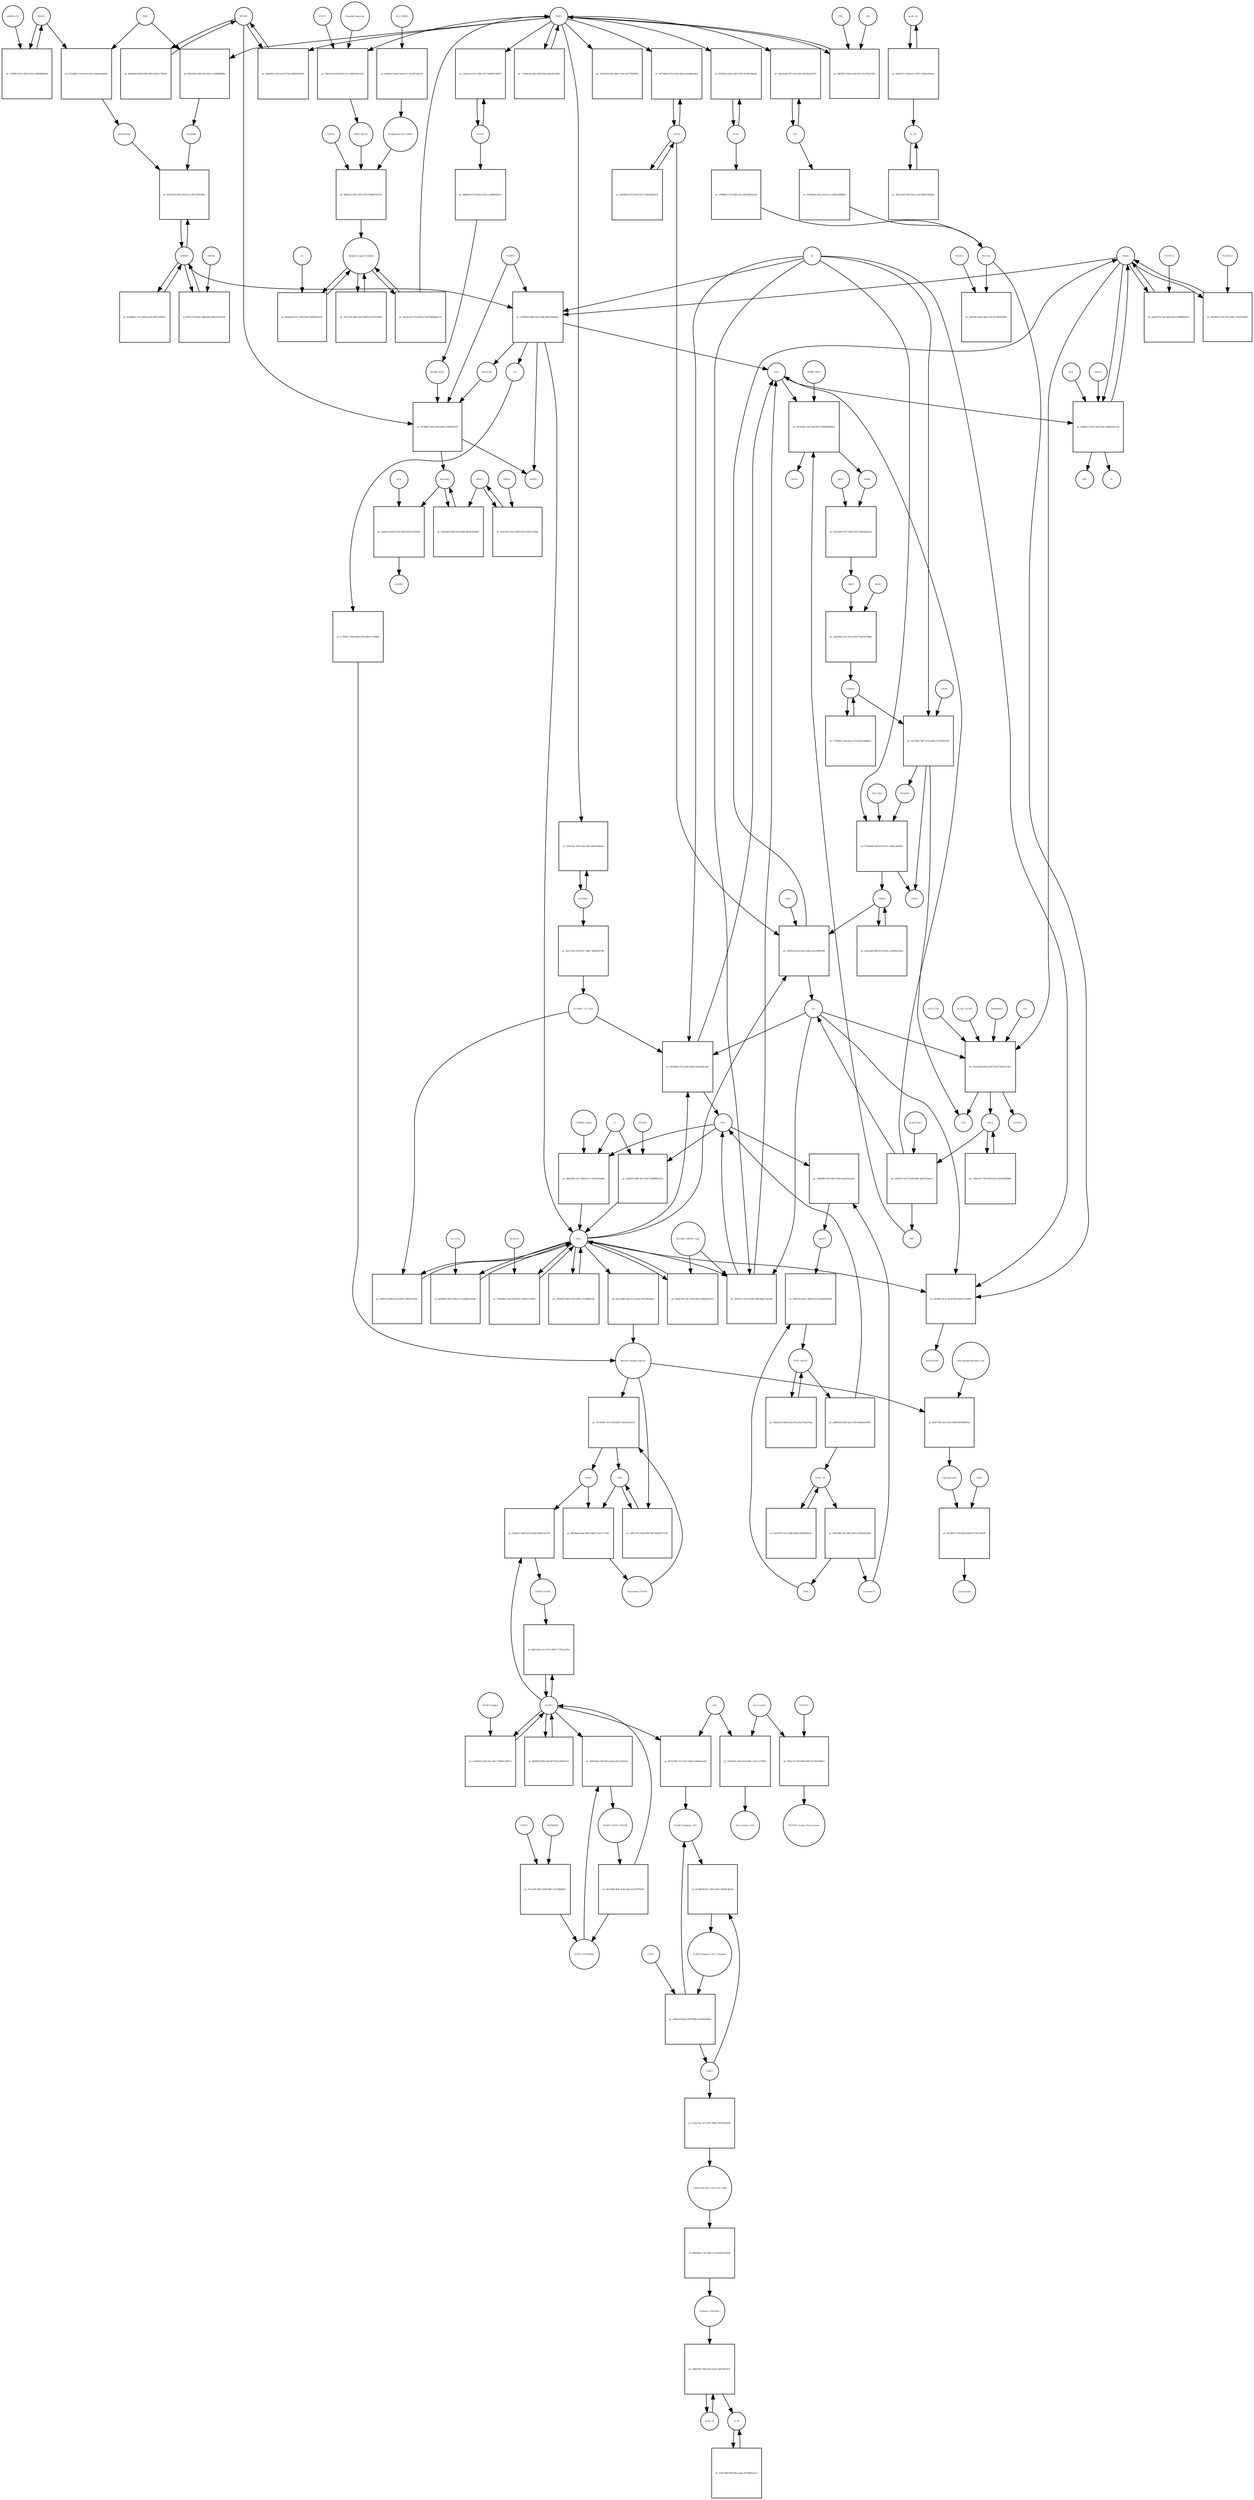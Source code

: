 strict digraph  {
Heme [annotation="urn_miriam_obo.chebi_CHEBI%3A30413", bipartite=0, cls="simple chemical", fontsize=4, label=Heme, shape=circle];
"pr_74709625-d6f6-418a-90da-b06145609acb" [annotation="", bipartite=1, cls=process, fontsize=4, label="pr_74709625-d6f6-418a-90da-b06145609acb", shape=square];
Biliverdin [annotation="urn_miriam_obo.chebi_CHEBI%3A17033", bipartite=0, cls="simple chemical", fontsize=4, label=Biliverdin, shape=circle];
HMOX1 [annotation="", bipartite=0, cls=macromolecule, fontsize=4, label=HMOX1, shape=circle];
O2 [annotation="urn_miriam_obo.chebi_CHEBI%3A15379", bipartite=0, cls="simple chemical", fontsize=4, label=O2, shape=circle];
NADPH [annotation="urn_miriam_obo.chebi_CHEBI%3A16474", bipartite=0, cls="simple chemical", fontsize=4, label=NADPH, shape=circle];
H2O [annotation="urn_miriam_obo.chebi_CHEBI%3A15377", bipartite=0, cls="simple chemical", fontsize=4, label=H2O, shape=circle];
"Fe2+" [annotation="urn_miriam_obo.chebi_CHEBI%3A29033", bipartite=0, cls="simple chemical", fontsize=4, label="Fe2+", shape=circle];
"NADP+" [annotation="urn_miriam_obo.chebi_CHEBI%3A18009", bipartite=0, cls="simple chemical", fontsize=4, label="NADP+", shape=circle];
CO [annotation="urn_miriam_obo.chebi_CHEBI%3A17245", bipartite=0, cls="simple chemical", fontsize=4, label=CO, shape=circle];
"pr_a9ac8579-76ae-4f06-a0ca-00b899f690c7" [annotation="", bipartite=1, cls=process, fontsize=4, label="pr_a9ac8579-76ae-4f06-a0ca-00b899f690c7", shape=square];
"FLVCR1-2" [annotation=urn_miriam_uniprot_Q9Y5Y0, bipartite=0, cls=macromolecule, fontsize=4, label="FLVCR1-2", shape=circle];
"pr_1f1008b7-5e44-485a-bfeb-225009745cff" [annotation="", bipartite=1, cls=process, fontsize=4, label="pr_1f1008b7-5e44-485a-bfeb-225009745cff", shape=square];
Bilirubin [annotation="urn_miriam_obo.chebi_CHEBI%3A16990", bipartite=0, cls="simple chemical", fontsize=4, label=Bilirubin, shape=circle];
BLVRB [annotation=urn_miriam_uniprot_P30043, bipartite=0, cls=macromolecule, fontsize=4, label=BLVRB, shape=circle];
"BLVRA_Zn2+" [annotation="urn_miriam_obo.chebi_CHEBI%3A29805|urn_miriam_uniprot_P53004", bipartite=0, cls=complex, fontsize=4, label="BLVRA_Zn2+", shape=circle];
"pr_a80aeb62-f82b-4c8a-bd8f-0de0b7954422" [annotation="", bipartite=1, cls=process, fontsize=4, label="pr_a80aeb62-f82b-4c8a-bd8f-0de0b7954422", shape=square];
ABCC1 [annotation="", bipartite=0, cls=macromolecule, fontsize=4, label=ABCC1, shape=circle];
"pr_eda6ac38-83b5-43b7-b923-b0371ee5e62a" [annotation="", bipartite=1, cls=process, fontsize=4, label="pr_eda6ac38-83b5-43b7-b923-b0371ee5e62a", shape=square];
ALB [annotation=urn_miriam_uniprot_P02768, bipartite=0, cls=macromolecule, fontsize=4, label=ALB, shape=circle];
"ALB/BIL" [annotation="urn_miriam_uniprot_P02768|urn_miriam_obo.chebi_CHEBI%3A16990", bipartite=0, cls=complex, fontsize=4, label="ALB/BIL", shape=circle];
NRF2 [annotation="", bipartite=0, cls=macromolecule, fontsize=4, label=NRF2, shape=circle];
"pr_d39e2f4b-5a85-4cf0-85e2-122b9b9068fe" [annotation="", bipartite=1, cls=process, fontsize=4, label="pr_d39e2f4b-5a85-4cf0-85e2-122b9b9068fe", shape=square];
MAF [annotation=urn_miriam_uniprot_O75444, bipartite=0, cls=macromolecule, fontsize=4, label=MAF, shape=circle];
"Nrf2/Maf" [annotation="", bipartite=0, cls=complex, fontsize=4, label="Nrf2/Maf", shape=circle];
"pr_812ed8b4-11fd-412a-8a54-b284d5aad08d" [annotation="", bipartite=1, cls=process, fontsize=4, label="pr_812ed8b4-11fd-412a-8a54-b284d5aad08d", shape=square];
BACH1 [annotation=urn_miriam_uniprot_O14867, bipartite=0, cls=macromolecule, fontsize=4, label=BACH1, shape=circle];
"BACH1/Maf" [annotation="", bipartite=0, cls=complex, fontsize=4, label="BACH1/Maf", shape=circle];
"pr_c279f814-fa33-4635-901b-a34d0608d28b" [annotation="", bipartite=1, cls=process, fontsize=4, label="pr_c279f814-fa33-4635-901b-a34d0608d28b", shape=square];
"miRNA-155" [annotation=urn_miriam_ncbigene_406947, bipartite=0, cls="nucleic acid feature", fontsize=4, label="miRNA-155", shape=circle];
"pr_8fce2058-45d4-4f14-bc32-9f27970a3866" [annotation="", bipartite=1, cls=process, fontsize=4, label="pr_8fce2058-45d4-4f14-bc32-9f27970a3866", shape=square];
PRIN9 [annotation="urn_miriam_obo.chebi_CHEBI%3A15430", bipartite=0, cls="simple chemical", fontsize=4, label=PRIN9, shape=circle];
"pr_c056f1e6-d1f2-4622-b29e-4ca149d07838" [annotation="", bipartite=1, cls=process, fontsize=4, label="pr_c056f1e6-d1f2-4622-b29e-4ca149d07838", shape=square];
FECH [annotation=urn_miriam_uniprot_P22830, bipartite=0, cls=macromolecule, fontsize=4, label=FECH, shape=circle];
"Pb2+" [annotation="urn_miriam_obo.chebi_CHEBI%3A27889", bipartite=0, cls="simple chemical", fontsize=4, label="Pb2+", shape=circle];
"H+" [annotation="urn_miriam_obo.chebi_CHEBI%3A15378", bipartite=0, cls="simple chemical", fontsize=4, label="H+", shape=circle];
"SUCC-CoA" [annotation="urn_miriam_obo.chebi_CHEBI%3A57292", bipartite=0, cls="simple chemical", fontsize=4, label="SUCC-CoA", shape=circle];
"pr_a7425458-e909-4c34-b75b-37fa6717eab3" [annotation="", bipartite=1, cls=process, fontsize=4, label="pr_a7425458-e909-4c34-b75b-37fa6717eab3", shape=square];
dALA [annotation="urn_miriam_obo.chebi_CHEBI%3A356416", bipartite=0, cls="simple chemical", fontsize=4, label=dALA, shape=circle];
ALAS1_ALAS2 [annotation="urn_miriam_uniprot_P13196|urn_miriam_uniprot_P22557", bipartite=0, cls=complex, fontsize=4, label=ALAS1_ALAS2, shape=circle];
Panhematin [annotation="urn_miriam_obo.chebi_CHEBI%3A50385", bipartite=0, cls="simple chemical", fontsize=4, label=Panhematin, shape=circle];
Gly [annotation="urn_miriam_obo.chebi_CHEBI%3A57305", bipartite=0, cls="simple chemical", fontsize=4, label=Gly, shape=circle];
"CoA-SH" [annotation="urn_miriam_obo.chebi_CHEBI%3A15346", bipartite=0, cls="simple chemical", fontsize=4, label="CoA-SH", shape=circle];
CO2 [annotation="urn_miriam_obo.chebi_CHEBI%3A16526", bipartite=0, cls="simple chemical", fontsize=4, label=CO2, shape=circle];
"pr_7bba523b-5e8d-4e43-a7ca-4b8d7b9a7ed1" [annotation="", bipartite=1, cls=process, fontsize=4, label="pr_7bba523b-5e8d-4e43-a7ca-4b8d7b9a7ed1", shape=square];
KEAP1 [annotation=urn_miriam_uniprot_Q14145, bipartite=0, cls=macromolecule, fontsize=4, label=KEAP1, shape=circle];
NRF2_KEAP1 [annotation="urn_miriam_uniprot_Q14145|urn_miriam_uniprot_Q16236", bipartite=0, cls=complex, fontsize=4, label=NRF2_KEAP1, shape=circle];
"Dimethly fumarate" [annotation="urn_miriam_obo.chebi_CHEBI%3A76004", bipartite=0, cls="simple chemical", fontsize=4, label="Dimethly fumarate", shape=circle];
"Ubiquitin Ligase Complex" [annotation="urn_miriam_uniprot_Q14145|urn_miriam_uniprot_Q15843|urn_miriam_uniprot_Q13618|urn_miriam_uniprot_P62877|urn_miriam_uniprot_Q16236|urn_miriam_uniprot_P0CG48|urn_miriam_pubmed_19940261|urn_miriam_interpro_IPR000608", bipartite=0, cls=complex, fontsize=4, label="Ubiquitin Ligase Complex", shape=circle];
"pr_3472c50c-600e-4a67-8636-4e1fcd37d063" [annotation="", bipartite=1, cls=process, fontsize=4, label="pr_3472c50c-600e-4a67-8636-4e1fcd37d063", shape=square];
"pr_c8d56957-b7f7-4e99-bb8a-4ad437644caf" [annotation="", bipartite=1, cls=process, fontsize=4, label="pr_c8d56957-b7f7-4e99-bb8a-4ad437644caf", shape=square];
PBG [annotation="urn_miriam_obo.chebi_CHEBI%3A58126", bipartite=0, cls="simple chemical", fontsize=4, label=PBG, shape=circle];
"ALAD_Zn2+" [annotation="urn_miriam_uniprot_P13716|urn_miriam_obo.chebi_CHEBI%3A29105", bipartite=0, cls=complex, fontsize=4, label="ALAD_Zn2+", shape=circle];
"pr_8fc92e96-c228-420a-9c55-b0b8be90eb1d" [annotation="", bipartite=1, cls=process, fontsize=4, label="pr_8fc92e96-c228-420a-9c55-b0b8be90eb1d", shape=square];
HMBL [annotation="urn_miriam_obo.chebi_CHEBI%3A57845", bipartite=0, cls="simple chemical", fontsize=4, label=HMBL, shape=circle];
HMBS_DIPY [annotation="urn_miriam_obo.chebi_CHEBI%3A36319|urn_miriam_uniprot_P08397", bipartite=0, cls=complex, fontsize=4, label=HMBS_DIPY, shape=circle];
"NH4+" [annotation="urn_miriam_obo.chebi_CHEBI%3A28938", bipartite=0, cls="simple chemical", fontsize=4, label="NH4+", shape=circle];
"pr_623cab95-07a7-482d-9223-346e42bafecb" [annotation="", bipartite=1, cls=process, fontsize=4, label="pr_623cab95-07a7-482d-9223-346e42bafecb", shape=square];
URO3 [annotation="urn_miriam_obo.chebi_CHEBI%3A15437", bipartite=0, cls="simple chemical", fontsize=4, label=URO3, shape=circle];
UROS [annotation=urn_miriam_uniprot_P10746, bipartite=0, cls=macromolecule, fontsize=4, label=UROS, shape=circle];
"pr_ad5240a0-a23c-4a16-a66f-7b3a4d75ddae" [annotation="", bipartite=1, cls=process, fontsize=4, label="pr_ad5240a0-a23c-4a16-a66f-7b3a4d75ddae", shape=square];
COPRO3 [annotation="urn_miriam_obo.chebi_CHEBI%3A15439", bipartite=0, cls="simple chemical", fontsize=4, label=COPRO3, shape=circle];
UROD [annotation=urn_miriam_uniprot_P06132, bipartite=0, cls=macromolecule, fontsize=4, label=UROD, shape=circle];
"pr_0357069c-98f7-4cf4-892b-c93765003708" [annotation="", bipartite=1, cls=process, fontsize=4, label="pr_0357069c-98f7-4cf4-892b-c93765003708", shape=square];
PPGEN9 [annotation="urn_miriam_obo.chebi_CHEBI%3A15435", bipartite=0, cls="simple chemical", fontsize=4, label=PPGEN9, shape=circle];
CPOX [annotation=urn_miriam_uniprot_P36551, bipartite=0, cls=macromolecule, fontsize=4, label=CPOX, shape=circle];
H2O2 [annotation="urn_miriam_obo.chebi_CHEBI%3A16240", bipartite=0, cls="simple chemical", fontsize=4, label=H2O2, shape=circle];
"pr_71040a98-418f-4709-91b7-20b0ac4b1495" [annotation="", bipartite=1, cls=process, fontsize=4, label="pr_71040a98-418f-4709-91b7-20b0ac4b1495", shape=square];
PPO_FAD [annotation="urn_miriam_obo.chebi_CHEBI%3A16238|urn_miriam_uniprot_P50336", bipartite=0, cls=complex, fontsize=4, label=PPO_FAD, shape=circle];
"pr_7cdd5a29-294e-44f9-b0aa-ded7d027bfa6" [annotation="", bipartite=1, cls=process, fontsize=4, label="pr_7cdd5a29-294e-44f9-b0aa-ded7d027bfa6", shape=square];
"pr_c24be534-77f8-479e-8c03-49a02648006d" [annotation="", bipartite=1, cls="uncertain process", fontsize=4, label="pr_c24be534-77f8-479e-8c03-49a02648006d", shape=square];
"pr_17168007-e266-4b21-b7f4-63b75dd0fdc4" [annotation="", bipartite=1, cls="uncertain process", fontsize=4, label="pr_17168007-e266-4b21-b7f4-63b75dd0fdc4", shape=square];
"pr_e52fa3bb-f948-4225-8242-a22699d1263d" [annotation="", bipartite=1, cls="uncertain process", fontsize=4, label="pr_e52fa3bb-f948-4225-8242-a22699d1263d", shape=square];
"Poly-unsaturated fatty acid" [annotation="urn_miriam_obo.chebi_CHEBI%3A26208", bipartite=0, cls="simple chemical", fontsize=4, label="Poly-unsaturated fatty acid", shape=circle];
"pr_642e7166-2ae1-43c3-b609-fda2f88dcfba" [annotation="", bipartite=1, cls=process, fontsize=4, label="pr_642e7166-2ae1-43c3-b609-fda2f88dcfba", shape=square];
"Lipid Peroxide" [annotation="urn_miriam_obo.chebi_CHEBI%3A61051", bipartite=0, cls="simple chemical", fontsize=4, label="Lipid Peroxide", shape=circle];
"Reactive Oxygen Species" [annotation="urn_miriam_obo.chebi_CHEBI%3A26523", bipartite=0, cls="simple chemical", fontsize=4, label="Reactive Oxygen Species", shape=circle];
"pr_4fc90fd1-411a-4fcd-b70b-640c3c65d808" [annotation="", bipartite=1, cls=process, fontsize=4, label="pr_4fc90fd1-411a-4fcd-b70b-640c3c65d808", shape=square];
"Fe(3+)O(OH)" [annotation="urn_miriam_obo.chebi_CHEBI%3A78619", bipartite=0, cls="simple chemical", fontsize=4, label="Fe(3+)O(OH)", shape=circle];
Ferritin [annotation=urn_miriam_uniprot_P02794, bipartite=0, cls=complex, fontsize=4, label=Ferritin, shape=circle];
"pr_2f681f19-6f9b-4e5e-aa86-c54b01351b01" [annotation="", bipartite=1, cls=process, fontsize=4, label="pr_2f681f19-6f9b-4e5e-aa86-c54b01351b01", shape=square];
"SLC40A1_CP_Cu2+" [annotation="urn_miriam_uniprot_P00450|urn_miriam_uniprot_Q9NP59|urn_miriam_obo.chebi_CHEBI%3A29036", bipartite=0, cls=complex, fontsize=4, label="SLC40A1_CP_Cu2+", shape=circle];
"pr_8014260a-71e1-4d61-b8ed-401b38fbc506" [annotation="", bipartite=1, cls=process, fontsize=4, label="pr_8014260a-71e1-4d61-b8ed-401b38fbc506", shape=square];
"Fe3+" [annotation="urn_miriam_obo.chebi_CHEBI%3A29034", bipartite=0, cls="simple chemical", fontsize=4, label="Fe3+", shape=circle];
SLC40A1 [annotation=urn_miriam_ncbigene_30061, bipartite=0, cls="nucleic acid feature", fontsize=4, label=SLC40A1, shape=circle];
"pr_253b19ac-081b-42dc-bff2-2ff9a5db9eee" [annotation="", bipartite=1, cls=process, fontsize=4, label="pr_253b19ac-081b-42dc-bff2-2ff9a5db9eee", shape=square];
FTH1 [annotation=urn_miriam_ncbigene_2495, bipartite=0, cls="nucleic acid feature", fontsize=4, label=FTH1, shape=circle];
"pr_081bb01a-8d1e-4be2-950f-8c98919d4abe" [annotation="", bipartite=1, cls=process, fontsize=4, label="pr_081bb01a-8d1e-4be2-950f-8c98919d4abe", shape=square];
FTL [annotation=urn_miriam_ncbigene_2512, bipartite=0, cls="nucleic acid feature", fontsize=4, label=FTL, shape=circle];
"pr_56dc3ed6-5971-4f1b-b93c-bd10eef47974" [annotation="", bipartite=1, cls=process, fontsize=4, label="pr_56dc3ed6-5971-4f1b-b93c-bd10eef47974", shape=square];
"pr_ef9b0b33-157b-48ff-a41a-d303998c6e5d" [annotation="", bipartite=1, cls=process, fontsize=4, label="pr_ef9b0b33-157b-48ff-a41a-d303998c6e5d", shape=square];
"pr_d5456bdb-ae9f-4223-b1c2-e65bc5b096d8" [annotation="", bipartite=1, cls=process, fontsize=4, label="pr_d5456bdb-ae9f-4223-b1c2-e65bc5b096d8", shape=square];
"pr_6d714d6a-b79a-4e3b-abb2-be318ddea81d" [annotation="", bipartite=1, cls=process, fontsize=4, label="pr_6d714d6a-b79a-4e3b-abb2-be318ddea81d", shape=square];
"pr_db196602-d27f-4618-b571-258a2b543015" [annotation="", bipartite=1, cls=process, fontsize=4, label="pr_db196602-d27f-4618-b571-258a2b543015", shape=square];
"pr_816d94a1-1b74-4d4a-8ce9-39f32140053a" [annotation="", bipartite=1, cls=process, fontsize=4, label="pr_816d94a1-1b74-4d4a-8ce9-39f32140053a", shape=square];
BLVRA [annotation=urn_miriam_ncbigene_644, bipartite=0, cls="nucleic acid feature", fontsize=4, label=BLVRA, shape=circle];
"pr_33ae0c4c-fb71-486c-9173-6668457d285f" [annotation="", bipartite=1, cls=process, fontsize=4, label="pr_33ae0c4c-fb71-486c-9173-6668457d285f", shape=square];
"pr_5d94483a-1003-4af3-874a-cb040d78c9b5" [annotation="", bipartite=1, cls=process, fontsize=4, label="pr_5d94483a-1003-4af3-874a-cb040d78c9b5", shape=square];
"pr_3b4ede60-6029-495b-a892-690eac76bf28" [annotation="", bipartite=1, cls=process, fontsize=4, label="pr_3b4ede60-6029-495b-a892-690eac76bf28", shape=square];
"pr_46d69c40-0156-4bce-9b14-cad8f9b6d4ca" [annotation="", bipartite=1, cls=process, fontsize=4, label="pr_46d69c40-0156-4bce-9b14-cad8f9b6d4ca", shape=square];
"pr_a9cc7535-5a78-40c7-9d67-3a8b92ff4746" [annotation="", bipartite=1, cls=process, fontsize=4, label="pr_a9cc7535-5a78-40c7-9d67-3a8b92ff4746", shape=square];
"pr_0af0f301-9ea0-48ee-b47a-8c16b59268f2" [annotation="", bipartite=1, cls=process, fontsize=4, label="pr_0af0f301-9ea0-48ee-b47a-8c16b59268f2", shape=square];
NCOA4 [annotation=urn_miriam_uniprot_Q13772, bipartite=0, cls=macromolecule, fontsize=4, label=NCOA4, shape=circle];
"pr_066ed582-a3e3-4b0d-9c5c-1be0cf81e8bb" [annotation="", bipartite=1, cls=process, fontsize=4, label="pr_066ed582-a3e3-4b0d-9c5c-1be0cf81e8bb", shape=square];
CYBRD1_Heme [annotation="urn_miriam_uniprot_Q53TN4|urn_miriam_obo.chebi_CHEBI%3A30413", bipartite=0, cls=complex, fontsize=4, label=CYBRD1_Heme, shape=circle];
"e-" [annotation="urn_miriam_obo.chebi_CHEBI%3A10545", bipartite=0, cls="simple chemical", fontsize=4, label="e-", shape=circle];
"pr_bf438920-0ef2-400b-a17e-aedfd13e93d5" [annotation="", bipartite=1, cls=process, fontsize=4, label="pr_bf438920-0ef2-400b-a17e-aedfd13e93d5", shape=square];
SLC11A2 [annotation=urn_miriam_uniprot_P49281, bipartite=0, cls=macromolecule, fontsize=4, label=SLC11A2, shape=circle];
"pr_ad148616-75b3-465a-bb98-1473dc79e190" [annotation="", bipartite=1, cls=process, fontsize=4, label="pr_ad148616-75b3-465a-bb98-1473dc79e190", shape=square];
"Lipid alcohol" [annotation="urn_miriam_obo.chebi_CHEBI%3A24026", bipartite=0, cls="simple chemical", fontsize=4, label="Lipid alcohol", shape=circle];
GPX4 [annotation=urn_miriam_uniprot_P36969, bipartite=0, cls=macromolecule, fontsize=4, label=GPX4, shape=circle];
"pr_9e87e379-b4ae-4d8b-88af-80b5345d1e38" [annotation="", bipartite=1, cls=process, fontsize=4, label="pr_9e87e379-b4ae-4d8b-88af-80b5345d1e38", shape=square];
ORF3a [annotation="urn_miriam_uniprot_P0DTC3|urn_miriam_taxonomy_2697049", bipartite=0, cls=macromolecule, fontsize=4, label=ORF3a, shape=circle];
"pr_b3ec168d-cd62-41cd-820a-040348504e0c" [annotation="", bipartite=1, cls=process, fontsize=4, label="pr_b3ec168d-cd62-41cd-820a-040348504e0c", shape=square];
"pr_51b15225-49ac-4304-8154-104f115cfbbf" [annotation="", bipartite=1, cls=process, fontsize=4, label="pr_51b15225-49ac-4304-8154-104f115cfbbf", shape=square];
ORF9c [annotation=urn_miriam_taxonomy_2697049, bipartite=0, cls=macromolecule, fontsize=4, label=ORF9c, shape=circle];
CUL3_RBX1 [annotation="urn_miriam_uniprot_Q13618|urn_miriam_uniprot_P62877", bipartite=0, cls=complex, fontsize=4, label=CUL3_RBX1, shape=circle];
"pr_0a48ee07-4ded-4af6-81c1-b812873dc9c0" [annotation="", bipartite=1, cls=process, fontsize=4, label="pr_0a48ee07-4ded-4af6-81c1-b812873dc9c0", shape=square];
"Neddylated CUL3_RBX1" [annotation="urn_miriam_uniprot_Q15843|urn_miriam_uniprot_Q13618|urn_miriam_uniprot_P62877", bipartite=0, cls=complex, fontsize=4, label="Neddylated CUL3_RBX1", shape=circle];
"pr_12314023-cfee-496c-ac4d-a4c3730639f9" [annotation="", bipartite=1, cls=process, fontsize=4, label="pr_12314023-cfee-496c-ac4d-a4c3730639f9", shape=square];
"pr_00662ec1-8ffa-4525-8752-9bd6655b8736" [annotation="", bipartite=1, cls=process, fontsize=4, label="pr_00662ec1-8ffa-4525-8752-9bd6655b8736", shape=square];
CAND1 [annotation=urn_miriam_uniprot_Q86VP6, bipartite=0, cls=macromolecule, fontsize=4, label=CAND1, shape=circle];
E2 [annotation=urn_miriam_interpro_IPR000608, bipartite=0, cls=macromolecule, fontsize=4, label=E2, shape=circle];
"pr_ffbea6a6-03c7-4f7b-94a2-f65996416a0c" [annotation="", bipartite=1, cls=process, fontsize=4, label="pr_ffbea6a6-03c7-4f7b-94a2-f65996416a0c", shape=square];
"pr_d9f5f629-55d1-47e8-8873-01e75fac0283" [annotation="", bipartite=1, cls=process, fontsize=4, label="pr_d9f5f629-55d1-47e8-8873-01e75fac0283", shape=square];
PKC [annotation="urn_miriam_pubmed_12198130|urn_miriam_interpro_IPR012233", bipartite=0, cls=macromolecule, fontsize=4, label=PKC, shape=circle];
CK2 [annotation="", bipartite=0, cls=macromolecule, fontsize=4, label=CK2, shape=circle];
"pr_4f9241b1-a187-4f34-a9d1-3742787df8f1" [annotation="", bipartite=1, cls=process, fontsize=4, label="pr_4f9241b1-a187-4f34-a9d1-3742787df8f1", shape=square];
"FLVCR1-1" [annotation=urn_miriam_uniprot_Q9Y5Y0, bipartite=0, cls=macromolecule, fontsize=4, label="FLVCR1-1", shape=circle];
"pr_5a68267e-1667-4aa6-8641-a894b05aa7ee" [annotation="", bipartite=1, cls=process, fontsize=4, label="pr_5a68267e-1667-4aa6-8641-a894b05aa7ee", shape=square];
ABCG2 [annotation=urn_miriam_uniprot_Q9UNQ0, bipartite=0, cls="macromolecule multimer", fontsize=4, label=ABCG2, shape=circle];
ATP [annotation="urn_miriam_obo.chebi_CHEBI%3A30616", bipartite=0, cls="simple chemical", fontsize=4, label=ATP, shape=circle];
Pi [annotation="urn_miriam_obo.chebi_CHEBI%3A18367", bipartite=0, cls="simple chemical", fontsize=4, label=Pi, shape=circle];
ADP [annotation="urn_miriam_obo.chebi_CHEBI%3A456216", bipartite=0, cls="simple chemical", fontsize=4, label=ADP, shape=circle];
"pr_6596a78a-c667-4766-bd2e-f049eb630515" [annotation="", bipartite=1, cls=process, fontsize=4, label="pr_6596a78a-c667-4766-bd2e-f049eb630515", shape=square];
"SLC40A1_HEPH_Cu2+" [annotation="urn_miriam_uniprot_Q9BQS7|urn_miriam_uniprot_Q9NP59|urn_miriam_obo.chebi_CHEBI%3A28694", bipartite=0, cls=complex, fontsize=4, label="SLC40A1_HEPH_Cu2+", shape=circle];
"pr_25345c17-4576-43d0-afdf-4b4ae72dc5fd" [annotation="", bipartite=1, cls=process, fontsize=4, label="pr_25345c17-4576-43d0-afdf-4b4ae72dc5fd", shape=square];
"pr_c6befdb9-6fd4-4bef-9325-4eab522ea42a" [annotation="", bipartite=1, cls=process, fontsize=4, label="pr_c6befdb9-6fd4-4bef-9325-4eab522ea42a", shape=square];
Transferrin [annotation=urn_miriam_uniprot_P02787, bipartite=0, cls=macromolecule, fontsize=4, label=Transferrin, shape=circle];
holoTF [annotation="urn_miriam_uniprot_P02787|urn_miriam_obo.chebi_CHEBI%3A29034", bipartite=0, cls=complex, fontsize=4, label=holoTF, shape=circle];
TFRC [annotation=urn_miriam_uniprot_P02786, bipartite=0, cls="macromolecule multimer", fontsize=4, label=TFRC, shape=circle];
"pr_56da7bce-88c1-406b-a635-a5d2b26383d4" [annotation="", bipartite=1, cls=process, fontsize=4, label="pr_56da7bce-88c1-406b-a635-a5d2b26383d4", shape=square];
TFRC_holoTF [annotation="urn_miriam_uniprot_P02787|urn_miriam_obo.chebi_CHEBI%3A29034|urn_miriam_uniprot_P02786", bipartite=0, cls=complex, fontsize=4, label=TFRC_holoTF, shape=circle];
"pr_26be2e55-98db-421b-975a-4a2736e470ea" [annotation="", bipartite=1, cls=process, fontsize=4, label="pr_26be2e55-98db-421b-975a-4a2736e470ea", shape=square];
"pr_eddf4a0b-b43a-4e0c-b7f0-d9e4bee5f305" [annotation="", bipartite=1, cls=process, fontsize=4, label="pr_eddf4a0b-b43a-4e0c-b7f0-d9e4bee5f305", shape=square];
TFRC_TF [annotation="urn_miriam_uniprot_P02787|urn_miriam_uniprot_P02786", bipartite=0, cls=complex, fontsize=4, label=TFRC_TF, shape=circle];
"pr_ae581f2f-4d9f-49c7-8107-3df0869ea522" [annotation="", bipartite=1, cls=process, fontsize=4, label="pr_ae581f2f-4d9f-49c7-8107-3df0869ea522", shape=square];
STEAP3 [annotation=urn_miriam_uniprot_Q658P3, bipartite=0, cls=macromolecule, fontsize=4, label=STEAP3, shape=circle];
"pr_7642808a-5a16-437b-981c-d3b81572a05f" [annotation="", bipartite=1, cls=process, fontsize=4, label="pr_7642808a-5a16-437b-981c-d3b81572a05f", shape=square];
MCOLN1 [annotation=urn_miriam_uniprot_Q9GZU1, bipartite=0, cls=macromolecule, fontsize=4, label=MCOLN1, shape=circle];
"pr_c9034e03-6b15-4c02-859e-2232d8091e47" [annotation="", bipartite=1, cls=process, fontsize=4, label="pr_c9034e03-6b15-4c02-859e-2232d8091e47", shape=square];
"pr_fea3e975-03c1-4d40-92b0-e78bf4944e21" [annotation="", bipartite=1, cls=process, fontsize=4, label="pr_fea3e975-03c1-4d40-92b0-e78bf4944e21", shape=square];
"pr_3f9610b8-52fc-4841-b8e9-2b709aa6e868" [annotation="", bipartite=1, cls=process, fontsize=4, label="pr_3f9610b8-52fc-4841-b8e9-2b709aa6e868", shape=square];
"pr_4ce2cc0a-517b-4053-a738-f7b699ddac18" [annotation="", bipartite=1, cls=process, fontsize=4, label="pr_4ce2cc0a-517b-4053-a738-f7b699ddac18", shape=square];
Thioredoxin_TXNIP [annotation="urn_miriam_uniprot_P10599|urn_miriam_uniprot_Q9H3M7", bipartite=0, cls=complex, fontsize=4, label=Thioredoxin_TXNIP, shape=circle];
"pr_74736260-c07a-4c98-86c3-235561a43e41" [annotation="", bipartite=1, cls=process, fontsize=4, label="pr_74736260-c07a-4c98-86c3-235561a43e41", shape=square];
TXNIP [annotation=urn_miriam_uniprot_Q9H3M7, bipartite=0, cls=macromolecule, fontsize=4, label=TXNIP, shape=circle];
TXN [annotation=urn_miriam_uniprot_P10599, bipartite=0, cls=macromolecule, fontsize=4, label=TXN, shape=circle];
NLRP3 [annotation=urn_miriam_uniprot_Q96P20, bipartite=0, cls=macromolecule, fontsize=4, label=NLRP3, shape=circle];
"pr_ac1b5bc0-e35b-42cc-84c7-0088ec38957a" [annotation="", bipartite=1, cls=process, fontsize=4, label="pr_ac1b5bc0-e35b-42cc-84c7-0088ec38957a", shape=square];
"Nf-KB Complex" [annotation="urn_miriam_uniprot_P19838|urn_miriam_uniprot_Q04206|urn_miriam_uniprot_Q00653", bipartite=0, cls=complex, fontsize=4, label="Nf-KB Complex", shape=circle];
"pr_6bf6f5f3-f0b9-4a5f-8f7b-b0a19402b3c6" [annotation="", bipartite=1, cls=process, fontsize=4, label="pr_6bf6f5f3-f0b9-4a5f-8f7b-b0a19402b3c6", shape=square];
"pr_a44e1754-1da6-4909-9f0f-bba46f351352" [annotation="", bipartite=1, cls=process, fontsize=4, label="pr_a44e1754-1da6-4909-9f0f-bba46f351352", shape=square];
"pr_df8e9a8d-5b4e-462e-a9d8-7c5a1c1716b7" [annotation="", bipartite=1, cls=process, fontsize=4, label="pr_df8e9a8d-5b4e-462e-a9d8-7c5a1c1716b7", shape=square];
HSP90AB1 [annotation=urn_miriam_uniprot_P08238, bipartite=0, cls=macromolecule, fontsize=4, label=HSP90AB1, shape=circle];
"pr_47aac8fa-b987-4999-94f3-31e1568b841a" [annotation="", bipartite=1, cls=process, fontsize=4, label="pr_47aac8fa-b987-4999-94f3-31e1568b841a", shape=square];
SUGT1 [annotation=urn_miriam_uniprot_Q9Y2Z0, bipartite=0, cls=macromolecule, fontsize=4, label=SUGT1, shape=circle];
SUGT1_HSP90AB1 [annotation="urn_miriam_uniprot_P08238|urn_miriam_uniprot_Q9Y2Z0", bipartite=0, cls=complex, fontsize=4, label=SUGT1_HSP90AB1, shape=circle];
"pr_44951b8a-fc88-407e-bead-af4cc022510c" [annotation="", bipartite=1, cls=process, fontsize=4, label="pr_44951b8a-fc88-407e-bead-af4cc022510c", shape=square];
NLRP3_SUGT1_HSP90 [annotation="urn_miriam_uniprot_P08238|urn_miriam_uniprot_Q96P20|urn_miriam_uniprot_Q9Y2Z0", bipartite=0, cls=complex, fontsize=4, label=NLRP3_SUGT1_HSP90, shape=circle];
"pr_f1582ce7-b482-4e53-bbaf-4df6da5d3140" [annotation="", bipartite=1, cls=process, fontsize=4, label="pr_f1582ce7-b482-4e53-bbaf-4df6da5d3140", shape=square];
TXNIP_NLRP3 [annotation="urn_miriam_uniprot_Q9H3M7|urn_miriam_uniprot_Q96P20", bipartite=0, cls=complex, fontsize=4, label=TXNIP_NLRP3, shape=circle];
"pr_4b7ee798-c511-41d7-b3bd-2cfbe8e4aab4" [annotation="", bipartite=1, cls=process, fontsize=4, label="pr_4b7ee798-c511-41d7-b3bd-2cfbe8e4aab4", shape=square];
ASC [annotation=urn_miriam_uniprot_Q9ULZ3, bipartite=0, cls=macromolecule, fontsize=4, label=ASC, shape=circle];
"NLRP3 oligomer_ASC" [annotation="urn_miriam_uniprot_Q9ULZ3|urn_miriam_obo.chebi_CHEBI%3A36080", bipartite=0, cls=complex, fontsize=4, label="NLRP3 oligomer_ASC", shape=circle];
"pr_0c349d18-8ca7-4fe5-a84c-3f45fb148e38" [annotation="", bipartite=1, cls=process, fontsize=4, label="pr_0c349d18-8ca7-4fe5-a84c-3f45fb148e38", shape=square];
CASP1 [annotation=urn_miriam_uniprot_P29466, bipartite=0, cls=macromolecule, fontsize=4, label=CASP1, shape=circle];
"NLRP3 oligomer_ASC_Caspase1" [annotation="urn_miriam_uniprot_P29466|urn_miriam_uniprot_Q9ULZ3", bipartite=0, cls=complex, fontsize=4, label="NLRP3 oligomer_ASC_Caspase1", shape=circle];
"pr_562c663e-cfdc-4ec9-bd9c-1d12ccc78569" [annotation="", bipartite=1, cls=process, fontsize=4, label="pr_562c663e-cfdc-4ec9-bd9c-1d12ccc78569", shape=square];
"Pyrin trimer" [annotation=urn_miriam_uniprot_O15553, bipartite=0, cls=complex, fontsize=4, label="Pyrin trimer", shape=circle];
"Pyrin trimer_ASC" [annotation="urn_miriam_uniprot_O15553|urn_miriam_uniprot_Q9ULZ3", bipartite=0, cls=complex, fontsize=4, label="Pyrin trimer_ASC", shape=circle];
"pr_5ffbac1d-2f5f-4b64-9d49-35cd5e544853" [annotation="", bipartite=1, cls=process, fontsize=4, label="pr_5ffbac1d-2f5f-4b64-9d49-35cd5e544853", shape=square];
PSTPIP1 [annotation=urn_miriam_uniprot_O43586, bipartite=0, cls="macromolecule multimer", fontsize=4, label=PSTPIP1, shape=circle];
"PSTPIP1 trimer_Pyrin trimer" [annotation="urn_miriam_uniprot_O15553|urn_miriam_uniprot_O43586", bipartite=0, cls=complex, fontsize=4, label="PSTPIP1 trimer_Pyrin trimer", shape=circle];
"pr_cd94aa00-64af-43f8-b86b-cb26d358b48a" [annotation="", bipartite=1, cls=process, fontsize=4, label="pr_cd94aa00-64af-43f8-b86b-cb26d358b48a", shape=square];
CTSG [annotation=urn_miriam_uniprot_P08311, bipartite=0, cls=macromolecule, fontsize=4, label=CTSG, shape=circle];
"pr_a52bc18c-c671-4f7c-96eb-e3f522e60a48" [annotation="", bipartite=1, cls=process, fontsize=4, label="pr_a52bc18c-c671-4f7c-96eb-e3f522e60a48", shape=square];
"CASP1(120-197)_CASP1(317-404)" [annotation=urn_miriam_uniprot_P29466, bipartite=0, cls=complex, fontsize=4, label="CASP1(120-197)_CASP1(317-404)", shape=circle];
"pr_45bd3b43-c781-4d5c-a72f-af04e42242d5" [annotation="", bipartite=1, cls=process, fontsize=4, label="pr_45bd3b43-c781-4d5c-a72f-af04e42242d5", shape=square];
"Caspase-1 Tetramer" [annotation=urn_miriam_uniprot_P29466, bipartite=0, cls="complex multimer", fontsize=4, label="Caspase-1 Tetramer", shape=circle];
"proIL-1B" [annotation=urn_miriam_uniprot_P01584, bipartite=0, cls=macromolecule, fontsize=4, label="proIL-1B", shape=circle];
"pr_d045e471-5048-4a11-8551-524f4e09516c" [annotation="", bipartite=1, cls=process, fontsize=4, label="pr_d045e471-5048-4a11-8551-524f4e09516c", shape=square];
"IL-1B" [annotation=urn_miriam_uniprot_P01584, bipartite=0, cls=macromolecule, fontsize=4, label="IL-1B", shape=circle];
"pr_820ccde6-a586-456c-b3cf-96db21f8ed94" [annotation="", bipartite=1, cls="omitted process", fontsize=4, label="pr_820ccde6-a586-456c-b3cf-96db21f8ed94", shape=square];
"pr_dd4e122a-11ec-4723-8adf-71752a4c9f5e" [annotation="", bipartite=1, cls=process, fontsize=4, label="pr_dd4e122a-11ec-4723-8adf-71752a4c9f5e", shape=square];
"proIL-18" [annotation=urn_miriam_uniprot_Q14116, bipartite=0, cls=macromolecule, fontsize=4, label="proIL-18", shape=circle];
"pr_338d1982-78dd-447f-9a39-cb95a3415f51" [annotation="", bipartite=1, cls=process, fontsize=4, label="pr_338d1982-78dd-447f-9a39-cb95a3415f51", shape=square];
"IL-18" [annotation=urn_miriam_uniprot_Q14116, bipartite=0, cls=macromolecule, fontsize=4, label="IL-18", shape=circle];
"pr_01dce060-f4f9-48aa-a4ea-367408b1ea71" [annotation="", bipartite=1, cls="omitted process", fontsize=4, label="pr_01dce060-f4f9-48aa-a4ea-367408b1ea71", shape=square];
"pr_cc102b17-3308-48bb-81f6-4863c270b948" [annotation="", bipartite=1, cls=process, fontsize=4, label="pr_cc102b17-3308-48bb-81f6-4863c270b948", shape=square];
"pr_0dcf49d6-db4e-4cbb-ad33-0cb107ff3c90" [annotation="", bipartite=1, cls=process, fontsize=4, label="pr_0dcf49d6-db4e-4cbb-ad33-0cb107ff3c90", shape=square];
Heme -> "pr_74709625-d6f6-418a-90da-b06145609acb"  [annotation="", interaction_type=consumption];
Heme -> "pr_a9ac8579-76ae-4f06-a0ca-00b899f690c7"  [annotation="", interaction_type=consumption];
Heme -> "pr_a7425458-e909-4c34-b75b-37fa6717eab3"  [annotation=urn_miriam_pubmed_25446301, interaction_type=inhibition];
Heme -> "pr_4f9241b1-a187-4f34-a9d1-3742787df8f1"  [annotation="", interaction_type=consumption];
Heme -> "pr_5a68267e-1667-4aa6-8641-a894b05aa7ee"  [annotation="", interaction_type=consumption];
"pr_74709625-d6f6-418a-90da-b06145609acb" -> Biliverdin  [annotation="", interaction_type=production];
"pr_74709625-d6f6-418a-90da-b06145609acb" -> H2O  [annotation="", interaction_type=production];
"pr_74709625-d6f6-418a-90da-b06145609acb" -> "Fe2+"  [annotation="", interaction_type=production];
"pr_74709625-d6f6-418a-90da-b06145609acb" -> "NADP+"  [annotation="", interaction_type=production];
"pr_74709625-d6f6-418a-90da-b06145609acb" -> CO  [annotation="", interaction_type=production];
Biliverdin -> "pr_1f1008b7-5e44-485a-bfeb-225009745cff"  [annotation="", interaction_type=consumption];
HMOX1 -> "pr_74709625-d6f6-418a-90da-b06145609acb"  [annotation="", interaction_type=catalysis];
HMOX1 -> "pr_8fce2058-45d4-4f14-bc32-9f27970a3866"  [annotation="", interaction_type=consumption];
HMOX1 -> "pr_816d94a1-1b74-4d4a-8ce9-39f32140053a"  [annotation="", interaction_type=consumption];
HMOX1 -> "pr_9e87e379-b4ae-4d8b-88af-80b5345d1e38"  [annotation="", interaction_type=consumption];
O2 -> "pr_74709625-d6f6-418a-90da-b06145609acb"  [annotation="", interaction_type=consumption];
O2 -> "pr_0357069c-98f7-4cf4-892b-c93765003708"  [annotation="", interaction_type=consumption];
O2 -> "pr_71040a98-418f-4709-91b7-20b0ac4b1495"  [annotation="", interaction_type=consumption];
O2 -> "pr_4fc90fd1-411a-4fcd-b70b-640c3c65d808"  [annotation="", interaction_type=consumption];
O2 -> "pr_8014260a-71e1-4d61-b8ed-401b38fbc506"  [annotation="", interaction_type=consumption];
O2 -> "pr_25345c17-4576-43d0-afdf-4b4ae72dc5fd"  [annotation="", interaction_type=consumption];
NADPH -> "pr_74709625-d6f6-418a-90da-b06145609acb"  [annotation="", interaction_type=consumption];
NADPH -> "pr_1f1008b7-5e44-485a-bfeb-225009745cff"  [annotation="", interaction_type=consumption];
H2O -> "pr_8fc92e96-c228-420a-9c55-b0b8be90eb1d"  [annotation="", interaction_type=consumption];
H2O -> "pr_5a68267e-1667-4aa6-8641-a894b05aa7ee"  [annotation="", interaction_type=consumption];
"Fe2+" -> "pr_c056f1e6-d1f2-4622-b29e-4ca149d07838"  [annotation="", interaction_type=consumption];
"Fe2+" -> "pr_4fc90fd1-411a-4fcd-b70b-640c3c65d808"  [annotation="", interaction_type=consumption];
"Fe2+" -> "pr_2f681f19-6f9b-4e5e-aa86-c54b01351b01"  [annotation="", interaction_type=consumption];
"Fe2+" -> "pr_8014260a-71e1-4d61-b8ed-401b38fbc506"  [annotation="", interaction_type=consumption];
"Fe2+" -> "pr_bf438920-0ef2-400b-a17e-aedfd13e93d5"  [annotation="", interaction_type=consumption];
"Fe2+" -> "pr_b3ec168d-cd62-41cd-820a-040348504e0c"  [annotation="urn_miriam_pubmed_26794443|urn_miriam_pubmed_30692038", interaction_type=catalysis];
"Fe2+" -> "pr_6596a78a-c667-4766-bd2e-f049eb630515"  [annotation="", interaction_type=consumption];
"Fe2+" -> "pr_25345c17-4576-43d0-afdf-4b4ae72dc5fd"  [annotation="", interaction_type=consumption];
"Fe2+" -> "pr_7642808a-5a16-437b-981c-d3b81572a05f"  [annotation="", interaction_type=consumption];
"Fe2+" -> "pr_c9034e03-6b15-4c02-859e-2232d8091e47"  [annotation="", interaction_type=consumption];
CO -> "pr_cc102b17-3308-48bb-81f6-4863c270b948"  [annotation="urn_miriam_pubmed_28356568|urn_miriam_pubmed_25770182", interaction_type=inhibition];
"pr_a9ac8579-76ae-4f06-a0ca-00b899f690c7" -> Heme  [annotation="", interaction_type=production];
"FLVCR1-2" -> "pr_a9ac8579-76ae-4f06-a0ca-00b899f690c7"  [annotation="", interaction_type=catalysis];
"pr_1f1008b7-5e44-485a-bfeb-225009745cff" -> Bilirubin  [annotation="", interaction_type=production];
"pr_1f1008b7-5e44-485a-bfeb-225009745cff" -> "NADP+"  [annotation="", interaction_type=production];
Bilirubin -> "pr_a80aeb62-f82b-4c8a-bd8f-0de0b7954422"  [annotation="", interaction_type=consumption];
Bilirubin -> "pr_eda6ac38-83b5-43b7-b923-b0371ee5e62a"  [annotation="", interaction_type=consumption];
BLVRB -> "pr_1f1008b7-5e44-485a-bfeb-225009745cff"  [annotation="", interaction_type=catalysis];
BLVRB -> "pr_5d94483a-1003-4af3-874a-cb040d78c9b5"  [annotation="", interaction_type=consumption];
BLVRB -> "pr_3b4ede60-6029-495b-a892-690eac76bf28"  [annotation="", interaction_type=consumption];
"BLVRA_Zn2+" -> "pr_1f1008b7-5e44-485a-bfeb-225009745cff"  [annotation="", interaction_type=catalysis];
"pr_a80aeb62-f82b-4c8a-bd8f-0de0b7954422" -> Bilirubin  [annotation="", interaction_type=production];
ABCC1 -> "pr_a80aeb62-f82b-4c8a-bd8f-0de0b7954422"  [annotation="", interaction_type=catalysis];
ABCC1 -> "pr_51b15225-49ac-4304-8154-104f115cfbbf"  [annotation="", interaction_type=consumption];
"pr_eda6ac38-83b5-43b7-b923-b0371ee5e62a" -> "ALB/BIL"  [annotation="", interaction_type=production];
ALB -> "pr_eda6ac38-83b5-43b7-b923-b0371ee5e62a"  [annotation="", interaction_type=consumption];
NRF2 -> "pr_d39e2f4b-5a85-4cf0-85e2-122b9b9068fe"  [annotation="", interaction_type=consumption];
NRF2 -> "pr_7bba523b-5e8d-4e43-a7ca-4b8d7b9a7ed1"  [annotation="", interaction_type=consumption];
NRF2 -> "pr_7cdd5a29-294e-44f9-b0aa-ded7d027bfa6"  [annotation="", interaction_type=consumption];
NRF2 -> "pr_253b19ac-081b-42dc-bff2-2ff9a5db9eee"  [annotation=urn_miriam_pubmed_30692038, interaction_type=catalysis];
NRF2 -> "pr_081bb01a-8d1e-4be2-950f-8c98919d4abe"  [annotation=urn_miriam_pubmed_30692038, interaction_type=catalysis];
NRF2 -> "pr_56dc3ed6-5971-4f1b-b93c-bd10eef47974"  [annotation=urn_miriam_pubmed_30692038, interaction_type=catalysis];
NRF2 -> "pr_6d714d6a-b79a-4e3b-abb2-be318ddea81d"  [annotation="urn_miriam_pubmed_30692038|urn_miriam_pubmed_23766848", interaction_type=catalysis];
NRF2 -> "pr_33ae0c4c-fb71-486c-9173-6668457d285f"  [annotation=urn_miriam_pubmed_30692038, interaction_type=catalysis];
NRF2 -> "pr_5d94483a-1003-4af3-874a-cb040d78c9b5"  [annotation=urn_miriam_pubmed_30692038, interaction_type=catalysis];
NRF2 -> "pr_12314023-cfee-496c-ac4d-a4c3730639f9"  [annotation="", interaction_type=consumption];
NRF2 -> "pr_d9f5f629-55d1-47e8-8873-01e75fac0283"  [annotation="", interaction_type=consumption];
"pr_d39e2f4b-5a85-4cf0-85e2-122b9b9068fe" -> "Nrf2/Maf"  [annotation="", interaction_type=production];
MAF -> "pr_d39e2f4b-5a85-4cf0-85e2-122b9b9068fe"  [annotation="", interaction_type=consumption];
MAF -> "pr_812ed8b4-11fd-412a-8a54-b284d5aad08d"  [annotation="", interaction_type=consumption];
"Nrf2/Maf" -> "pr_8fce2058-45d4-4f14-bc32-9f27970a3866"  [annotation="urn_miriam_pubmed_10473555|urn_miriam_pubmed_31827672|urn_miriam_pubmed_30692038|urn_miriam_pubmed_29717933", interaction_type=catalysis];
"pr_812ed8b4-11fd-412a-8a54-b284d5aad08d" -> "BACH1/Maf"  [annotation="", interaction_type=production];
BACH1 -> "pr_812ed8b4-11fd-412a-8a54-b284d5aad08d"  [annotation="", interaction_type=consumption];
BACH1 -> "pr_c279f814-fa33-4635-901b-a34d0608d28b"  [annotation="", interaction_type=consumption];
"BACH1/Maf" -> "pr_8fce2058-45d4-4f14-bc32-9f27970a3866"  [annotation="urn_miriam_pubmed_10473555|urn_miriam_pubmed_31827672|urn_miriam_pubmed_30692038|urn_miriam_pubmed_29717933", interaction_type=inhibition];
"pr_c279f814-fa33-4635-901b-a34d0608d28b" -> BACH1  [annotation="", interaction_type=production];
"miRNA-155" -> "pr_c279f814-fa33-4635-901b-a34d0608d28b"  [annotation="urn_miriam_pubmed_28082120|urn_miriam_pubmed_21982894", interaction_type=inhibition];
"pr_8fce2058-45d4-4f14-bc32-9f27970a3866" -> HMOX1  [annotation="", interaction_type=production];
PRIN9 -> "pr_c056f1e6-d1f2-4622-b29e-4ca149d07838"  [annotation="", interaction_type=consumption];
PRIN9 -> "pr_e52fa3bb-f948-4225-8242-a22699d1263d"  [annotation="", interaction_type=consumption];
"pr_c056f1e6-d1f2-4622-b29e-4ca149d07838" -> Heme  [annotation="", interaction_type=production];
"pr_c056f1e6-d1f2-4622-b29e-4ca149d07838" -> "H+"  [annotation="", interaction_type=production];
FECH -> "pr_c056f1e6-d1f2-4622-b29e-4ca149d07838"  [annotation="", interaction_type=catalysis];
FECH -> "pr_6d714d6a-b79a-4e3b-abb2-be318ddea81d"  [annotation="", interaction_type=consumption];
FECH -> "pr_db196602-d27f-4618-b571-258a2b543015"  [annotation="", interaction_type=consumption];
"Pb2+" -> "pr_c056f1e6-d1f2-4622-b29e-4ca149d07838"  [annotation="", interaction_type=inhibition];
"H+" -> "pr_a7425458-e909-4c34-b75b-37fa6717eab3"  [annotation="", interaction_type=consumption];
"H+" -> "pr_4fc90fd1-411a-4fcd-b70b-640c3c65d808"  [annotation="", interaction_type=consumption];
"H+" -> "pr_8014260a-71e1-4d61-b8ed-401b38fbc506"  [annotation="", interaction_type=consumption];
"H+" -> "pr_25345c17-4576-43d0-afdf-4b4ae72dc5fd"  [annotation="", interaction_type=consumption];
"SUCC-CoA" -> "pr_a7425458-e909-4c34-b75b-37fa6717eab3"  [annotation="", interaction_type=consumption];
"pr_a7425458-e909-4c34-b75b-37fa6717eab3" -> dALA  [annotation="", interaction_type=production];
"pr_a7425458-e909-4c34-b75b-37fa6717eab3" -> "CoA-SH"  [annotation="", interaction_type=production];
"pr_a7425458-e909-4c34-b75b-37fa6717eab3" -> CO2  [annotation="", interaction_type=production];
dALA -> "pr_c8d56957-b7f7-4e99-bb8a-4ad437644caf"  [annotation="", interaction_type=consumption];
dALA -> "pr_c24be534-77f8-479e-8c03-49a02648006d"  [annotation="", interaction_type=consumption];
ALAS1_ALAS2 -> "pr_a7425458-e909-4c34-b75b-37fa6717eab3"  [annotation=urn_miriam_pubmed_25446301, interaction_type=catalysis];
Panhematin -> "pr_a7425458-e909-4c34-b75b-37fa6717eab3"  [annotation=urn_miriam_pubmed_25446301, interaction_type=inhibition];
Gly -> "pr_a7425458-e909-4c34-b75b-37fa6717eab3"  [annotation="", interaction_type=consumption];
"pr_7bba523b-5e8d-4e43-a7ca-4b8d7b9a7ed1" -> NRF2_KEAP1  [annotation="", interaction_type=production];
KEAP1 -> "pr_7bba523b-5e8d-4e43-a7ca-4b8d7b9a7ed1"  [annotation="", interaction_type=consumption];
NRF2_KEAP1 -> "pr_00662ec1-8ffa-4525-8752-9bd6655b8736"  [annotation="", interaction_type=consumption];
"Dimethly fumarate" -> "pr_7bba523b-5e8d-4e43-a7ca-4b8d7b9a7ed1"  [annotation="urn_miriam_pubmed_15282312|urn_miriam_pubmed_20486766|urn_miriam_pubmed_31692987|urn_miriam_pubmed_15572695|urn_miriam_pubmed_32132672", interaction_type=inhibition];
"Ubiquitin Ligase Complex" -> "pr_3472c50c-600e-4a67-8636-4e1fcd37d063"  [annotation="", interaction_type=consumption];
"Ubiquitin Ligase Complex" -> "pr_ffbea6a6-03c7-4f7b-94a2-f65996416a0c"  [annotation="", interaction_type=consumption];
"Ubiquitin Ligase Complex" -> "pr_4ce2cc0a-517b-4053-a738-f7b699ddac18"  [annotation="", interaction_type=consumption];
"pr_3472c50c-600e-4a67-8636-4e1fcd37d063" -> "Ubiquitin Ligase Complex"  [annotation="", interaction_type=production];
"pr_c8d56957-b7f7-4e99-bb8a-4ad437644caf" -> PBG  [annotation="", interaction_type=production];
"pr_c8d56957-b7f7-4e99-bb8a-4ad437644caf" -> "H+"  [annotation="", interaction_type=production];
"pr_c8d56957-b7f7-4e99-bb8a-4ad437644caf" -> H2O  [annotation="", interaction_type=production];
PBG -> "pr_8fc92e96-c228-420a-9c55-b0b8be90eb1d"  [annotation="", interaction_type=consumption];
"ALAD_Zn2+" -> "pr_c8d56957-b7f7-4e99-bb8a-4ad437644caf"  [annotation="", interaction_type=catalysis];
"pr_8fc92e96-c228-420a-9c55-b0b8be90eb1d" -> HMBL  [annotation="", interaction_type=production];
"pr_8fc92e96-c228-420a-9c55-b0b8be90eb1d" -> "NH4+"  [annotation="", interaction_type=production];
HMBL -> "pr_623cab95-07a7-482d-9223-346e42bafecb"  [annotation="", interaction_type=consumption];
HMBS_DIPY -> "pr_8fc92e96-c228-420a-9c55-b0b8be90eb1d"  [annotation="", interaction_type=catalysis];
"pr_623cab95-07a7-482d-9223-346e42bafecb" -> URO3  [annotation="", interaction_type=production];
URO3 -> "pr_ad5240a0-a23c-4a16-a66f-7b3a4d75ddae"  [annotation="", interaction_type=consumption];
UROS -> "pr_623cab95-07a7-482d-9223-346e42bafecb"  [annotation="", interaction_type=catalysis];
"pr_ad5240a0-a23c-4a16-a66f-7b3a4d75ddae" -> COPRO3  [annotation="", interaction_type=production];
COPRO3 -> "pr_0357069c-98f7-4cf4-892b-c93765003708"  [annotation="", interaction_type=consumption];
COPRO3 -> "pr_17168007-e266-4b21-b7f4-63b75dd0fdc4"  [annotation="", interaction_type=consumption];
UROD -> "pr_ad5240a0-a23c-4a16-a66f-7b3a4d75ddae"  [annotation="", interaction_type=catalysis];
"pr_0357069c-98f7-4cf4-892b-c93765003708" -> PPGEN9  [annotation="", interaction_type=production];
"pr_0357069c-98f7-4cf4-892b-c93765003708" -> CO2  [annotation="", interaction_type=production];
"pr_0357069c-98f7-4cf4-892b-c93765003708" -> H2O2  [annotation="", interaction_type=production];
PPGEN9 -> "pr_71040a98-418f-4709-91b7-20b0ac4b1495"  [annotation="", interaction_type=consumption];
CPOX -> "pr_0357069c-98f7-4cf4-892b-c93765003708"  [annotation="", interaction_type=catalysis];
"pr_71040a98-418f-4709-91b7-20b0ac4b1495" -> PRIN9  [annotation="", interaction_type=production];
"pr_71040a98-418f-4709-91b7-20b0ac4b1495" -> H2O2  [annotation="", interaction_type=production];
PPO_FAD -> "pr_71040a98-418f-4709-91b7-20b0ac4b1495"  [annotation="", interaction_type=catalysis];
"pr_7cdd5a29-294e-44f9-b0aa-ded7d027bfa6" -> NRF2  [annotation="", interaction_type=production];
"pr_c24be534-77f8-479e-8c03-49a02648006d" -> dALA  [annotation="", interaction_type=production];
"pr_17168007-e266-4b21-b7f4-63b75dd0fdc4" -> COPRO3  [annotation="", interaction_type=production];
"pr_e52fa3bb-f948-4225-8242-a22699d1263d" -> PRIN9  [annotation="", interaction_type=production];
"Poly-unsaturated fatty acid" -> "pr_642e7166-2ae1-43c3-b609-fda2f88dcfba"  [annotation="", interaction_type=consumption];
"pr_642e7166-2ae1-43c3-b609-fda2f88dcfba" -> "Lipid Peroxide"  [annotation="", interaction_type=production];
"Lipid Peroxide" -> "pr_ad148616-75b3-465a-bb98-1473dc79e190"  [annotation="", interaction_type=consumption];
"Reactive Oxygen Species" -> "pr_642e7166-2ae1-43c3-b609-fda2f88dcfba"  [annotation="urn_miriam_pubmed_26794443|urn_miriam_pubmed_30692038", interaction_type=catalysis];
"Reactive Oxygen Species" -> "pr_74736260-c07a-4c98-86c3-235561a43e41"  [annotation="", interaction_type="necessary stimulation"];
"Reactive Oxygen Species" -> "pr_a44e1754-1da6-4909-9f0f-bba46f351352"  [annotation="", interaction_type="necessary stimulation"];
"pr_4fc90fd1-411a-4fcd-b70b-640c3c65d808" -> "Fe(3+)O(OH)"  [annotation="", interaction_type=production];
Ferritin -> "pr_4fc90fd1-411a-4fcd-b70b-640c3c65d808"  [annotation="", interaction_type=catalysis];
Ferritin -> "pr_0af0f301-9ea0-48ee-b47a-8c16b59268f2"  [annotation="", interaction_type=consumption];
"pr_2f681f19-6f9b-4e5e-aa86-c54b01351b01" -> "Fe2+"  [annotation="", interaction_type=production];
"SLC40A1_CP_Cu2+" -> "pr_2f681f19-6f9b-4e5e-aa86-c54b01351b01"  [annotation="", interaction_type=catalysis];
"SLC40A1_CP_Cu2+" -> "pr_8014260a-71e1-4d61-b8ed-401b38fbc506"  [annotation="", interaction_type=catalysis];
"pr_8014260a-71e1-4d61-b8ed-401b38fbc506" -> "Fe3+"  [annotation="", interaction_type=production];
"pr_8014260a-71e1-4d61-b8ed-401b38fbc506" -> H2O  [annotation="", interaction_type=production];
"Fe3+" -> "pr_066ed582-a3e3-4b0d-9c5c-1be0cf81e8bb"  [annotation="", interaction_type=consumption];
"Fe3+" -> "pr_c6befdb9-6fd4-4bef-9325-4eab522ea42a"  [annotation="", interaction_type=consumption];
"Fe3+" -> "pr_ae581f2f-4d9f-49c7-8107-3df0869ea522"  [annotation="", interaction_type=consumption];
SLC40A1 -> "pr_253b19ac-081b-42dc-bff2-2ff9a5db9eee"  [annotation="", interaction_type=consumption];
SLC40A1 -> "pr_a9cc7535-5a78-40c7-9d67-3a8b92ff4746"  [annotation="", interaction_type=consumption];
"pr_253b19ac-081b-42dc-bff2-2ff9a5db9eee" -> SLC40A1  [annotation="", interaction_type=production];
FTH1 -> "pr_081bb01a-8d1e-4be2-950f-8c98919d4abe"  [annotation="", interaction_type=consumption];
FTH1 -> "pr_ef9b0b33-157b-48ff-a41a-d303998c6e5d"  [annotation="", interaction_type=consumption];
"pr_081bb01a-8d1e-4be2-950f-8c98919d4abe" -> FTH1  [annotation="", interaction_type=production];
FTL -> "pr_56dc3ed6-5971-4f1b-b93c-bd10eef47974"  [annotation="", interaction_type=consumption];
FTL -> "pr_d5456bdb-ae9f-4223-b1c2-e65bc5b096d8"  [annotation="", interaction_type=consumption];
"pr_56dc3ed6-5971-4f1b-b93c-bd10eef47974" -> FTL  [annotation="", interaction_type=production];
"pr_ef9b0b33-157b-48ff-a41a-d303998c6e5d" -> Ferritin  [annotation="", interaction_type=production];
"pr_d5456bdb-ae9f-4223-b1c2-e65bc5b096d8" -> Ferritin  [annotation="", interaction_type=production];
"pr_6d714d6a-b79a-4e3b-abb2-be318ddea81d" -> FECH  [annotation="", interaction_type=production];
"pr_db196602-d27f-4618-b571-258a2b543015" -> FECH  [annotation="", interaction_type=production];
"pr_816d94a1-1b74-4d4a-8ce9-39f32140053a" -> HMOX1  [annotation="", interaction_type=production];
BLVRA -> "pr_33ae0c4c-fb71-486c-9173-6668457d285f"  [annotation="", interaction_type=consumption];
BLVRA -> "pr_46d69c40-0156-4bce-9b14-cad8f9b6d4ca"  [annotation="", interaction_type=consumption];
"pr_33ae0c4c-fb71-486c-9173-6668457d285f" -> BLVRA  [annotation="", interaction_type=production];
"pr_5d94483a-1003-4af3-874a-cb040d78c9b5" -> BLVRB  [annotation="", interaction_type=production];
"pr_3b4ede60-6029-495b-a892-690eac76bf28" -> BLVRB  [annotation="", interaction_type=production];
"pr_46d69c40-0156-4bce-9b14-cad8f9b6d4ca" -> "BLVRA_Zn2+"  [annotation="", interaction_type=production];
"pr_a9cc7535-5a78-40c7-9d67-3a8b92ff4746" -> "SLC40A1_CP_Cu2+"  [annotation="", interaction_type=production];
NCOA4 -> "pr_0af0f301-9ea0-48ee-b47a-8c16b59268f2"  [annotation=urn_miriam_pubmed_30692038, interaction_type=catalysis];
"pr_066ed582-a3e3-4b0d-9c5c-1be0cf81e8bb" -> "Fe2+"  [annotation="", interaction_type=production];
CYBRD1_Heme -> "pr_066ed582-a3e3-4b0d-9c5c-1be0cf81e8bb"  [annotation="", interaction_type=catalysis];
"e-" -> "pr_066ed582-a3e3-4b0d-9c5c-1be0cf81e8bb"  [annotation="", interaction_type=consumption];
"e-" -> "pr_ae581f2f-4d9f-49c7-8107-3df0869ea522"  [annotation="", interaction_type=consumption];
"pr_bf438920-0ef2-400b-a17e-aedfd13e93d5" -> "Fe2+"  [annotation="", interaction_type=production];
SLC11A2 -> "pr_bf438920-0ef2-400b-a17e-aedfd13e93d5"  [annotation="", interaction_type=catalysis];
"pr_ad148616-75b3-465a-bb98-1473dc79e190" -> "Lipid alcohol"  [annotation="", interaction_type=production];
GPX4 -> "pr_ad148616-75b3-465a-bb98-1473dc79e190"  [annotation="urn_miriam_pubmed_26794443|urn_miriam_pubmed_30692038", interaction_type=catalysis];
"pr_9e87e379-b4ae-4d8b-88af-80b5345d1e38" -> HMOX1  [annotation="", interaction_type=production];
ORF3a -> "pr_9e87e379-b4ae-4d8b-88af-80b5345d1e38"  [annotation="urn_miriam_doi_10.1101%2F2020.03.22.002386|urn_miriam_taxonomy_2697049", interaction_type=modulation];
"pr_b3ec168d-cd62-41cd-820a-040348504e0c" -> "Reactive Oxygen Species"  [annotation="", interaction_type=production];
"pr_51b15225-49ac-4304-8154-104f115cfbbf" -> ABCC1  [annotation="", interaction_type=production];
ORF9c -> "pr_51b15225-49ac-4304-8154-104f115cfbbf"  [annotation="urn_miriam_doi_10.1101%2F2020.03.22.002386|urn_miriam_taxonomy_2697049", interaction_type=modulation];
CUL3_RBX1 -> "pr_0a48ee07-4ded-4af6-81c1-b812873dc9c0"  [annotation="", interaction_type=consumption];
"pr_0a48ee07-4ded-4af6-81c1-b812873dc9c0" -> "Neddylated CUL3_RBX1"  [annotation="", interaction_type=production];
"Neddylated CUL3_RBX1" -> "pr_00662ec1-8ffa-4525-8752-9bd6655b8736"  [annotation="", interaction_type=consumption];
"pr_00662ec1-8ffa-4525-8752-9bd6655b8736" -> "Ubiquitin Ligase Complex"  [annotation="", interaction_type=production];
CAND1 -> "pr_00662ec1-8ffa-4525-8752-9bd6655b8736"  [annotation="urn_miriam_pubmed_20486766|urn_miriam_pubmed_31692987|urn_miriam_pubmed_16449638|urn_miriam_pubmed_15572695", interaction_type=inhibition];
E2 -> "pr_ffbea6a6-03c7-4f7b-94a2-f65996416a0c"  [annotation="", interaction_type=consumption];
"pr_ffbea6a6-03c7-4f7b-94a2-f65996416a0c" -> "Ubiquitin Ligase Complex"  [annotation="", interaction_type=production];
"pr_d9f5f629-55d1-47e8-8873-01e75fac0283" -> NRF2  [annotation="", interaction_type=production];
PKC -> "pr_d9f5f629-55d1-47e8-8873-01e75fac0283"  [annotation="urn_miriam_pubmed_31692987|urn_miriam_pubmed_12198130", interaction_type=catalysis];
CK2 -> "pr_d9f5f629-55d1-47e8-8873-01e75fac0283"  [annotation="urn_miriam_pubmed_31692987|urn_miriam_pubmed_12198130", interaction_type=catalysis];
"pr_4f9241b1-a187-4f34-a9d1-3742787df8f1" -> Heme  [annotation="", interaction_type=production];
"FLVCR1-1" -> "pr_4f9241b1-a187-4f34-a9d1-3742787df8f1"  [annotation="", interaction_type=catalysis];
"pr_5a68267e-1667-4aa6-8641-a894b05aa7ee" -> Heme  [annotation="", interaction_type=production];
"pr_5a68267e-1667-4aa6-8641-a894b05aa7ee" -> Pi  [annotation="", interaction_type=production];
"pr_5a68267e-1667-4aa6-8641-a894b05aa7ee" -> ADP  [annotation="", interaction_type=production];
ABCG2 -> "pr_5a68267e-1667-4aa6-8641-a894b05aa7ee"  [annotation="", interaction_type=catalysis];
ATP -> "pr_5a68267e-1667-4aa6-8641-a894b05aa7ee"  [annotation="", interaction_type=consumption];
"pr_6596a78a-c667-4766-bd2e-f049eb630515" -> "Fe2+"  [annotation="", interaction_type=production];
"SLC40A1_HEPH_Cu2+" -> "pr_6596a78a-c667-4766-bd2e-f049eb630515"  [annotation="", interaction_type=catalysis];
"SLC40A1_HEPH_Cu2+" -> "pr_25345c17-4576-43d0-afdf-4b4ae72dc5fd"  [annotation="", interaction_type=catalysis];
"pr_25345c17-4576-43d0-afdf-4b4ae72dc5fd" -> "Fe3+"  [annotation="", interaction_type=production];
"pr_25345c17-4576-43d0-afdf-4b4ae72dc5fd" -> H2O  [annotation="", interaction_type=production];
"pr_c6befdb9-6fd4-4bef-9325-4eab522ea42a" -> holoTF  [annotation="", interaction_type=production];
Transferrin -> "pr_c6befdb9-6fd4-4bef-9325-4eab522ea42a"  [annotation="", interaction_type=consumption];
holoTF -> "pr_56da7bce-88c1-406b-a635-a5d2b26383d4"  [annotation="", interaction_type=consumption];
TFRC -> "pr_56da7bce-88c1-406b-a635-a5d2b26383d4"  [annotation="", interaction_type=consumption];
"pr_56da7bce-88c1-406b-a635-a5d2b26383d4" -> TFRC_holoTF  [annotation="", interaction_type=production];
TFRC_holoTF -> "pr_26be2e55-98db-421b-975a-4a2736e470ea"  [annotation="", interaction_type=consumption];
TFRC_holoTF -> "pr_eddf4a0b-b43a-4e0c-b7f0-d9e4bee5f305"  [annotation="", interaction_type=consumption];
"pr_26be2e55-98db-421b-975a-4a2736e470ea" -> TFRC_holoTF  [annotation="", interaction_type=production];
"pr_eddf4a0b-b43a-4e0c-b7f0-d9e4bee5f305" -> "Fe3+"  [annotation="", interaction_type=production];
"pr_eddf4a0b-b43a-4e0c-b7f0-d9e4bee5f305" -> TFRC_TF  [annotation="", interaction_type=production];
TFRC_TF -> "pr_fea3e975-03c1-4d40-92b0-e78bf4944e21"  [annotation="", interaction_type=consumption];
TFRC_TF -> "pr_3f9610b8-52fc-4841-b8e9-2b709aa6e868"  [annotation="", interaction_type=consumption];
"pr_ae581f2f-4d9f-49c7-8107-3df0869ea522" -> "Fe2+"  [annotation="", interaction_type=production];
STEAP3 -> "pr_ae581f2f-4d9f-49c7-8107-3df0869ea522"  [annotation="", interaction_type=catalysis];
"pr_7642808a-5a16-437b-981c-d3b81572a05f" -> "Fe2+"  [annotation="", interaction_type=production];
MCOLN1 -> "pr_7642808a-5a16-437b-981c-d3b81572a05f"  [annotation="", interaction_type=catalysis];
"pr_c9034e03-6b15-4c02-859e-2232d8091e47" -> "Fe2+"  [annotation="", interaction_type=production];
"pr_fea3e975-03c1-4d40-92b0-e78bf4944e21" -> TFRC_TF  [annotation="", interaction_type=production];
"pr_3f9610b8-52fc-4841-b8e9-2b709aa6e868" -> TFRC  [annotation="", interaction_type=production];
"pr_3f9610b8-52fc-4841-b8e9-2b709aa6e868" -> Transferrin  [annotation="", interaction_type=production];
"pr_4ce2cc0a-517b-4053-a738-f7b699ddac18" -> "Ubiquitin Ligase Complex"  [annotation="", interaction_type=production];
"pr_4ce2cc0a-517b-4053-a738-f7b699ddac18" -> NRF2  [annotation="", interaction_type=production];
Thioredoxin_TXNIP -> "pr_74736260-c07a-4c98-86c3-235561a43e41"  [annotation="", interaction_type=consumption];
"pr_74736260-c07a-4c98-86c3-235561a43e41" -> TXNIP  [annotation="", interaction_type=production];
"pr_74736260-c07a-4c98-86c3-235561a43e41" -> TXN  [annotation="", interaction_type=production];
TXNIP -> "pr_df8e9a8d-5b4e-462e-a9d8-7c5a1c1716b7"  [annotation="", interaction_type=consumption];
TXNIP -> "pr_f1582ce7-b482-4e53-bbaf-4df6da5d3140"  [annotation="", interaction_type=consumption];
TXN -> "pr_a44e1754-1da6-4909-9f0f-bba46f351352"  [annotation="", interaction_type=consumption];
TXN -> "pr_df8e9a8d-5b4e-462e-a9d8-7c5a1c1716b7"  [annotation="", interaction_type=consumption];
NLRP3 -> "pr_ac1b5bc0-e35b-42cc-84c7-0088ec38957a"  [annotation="", interaction_type=consumption];
NLRP3 -> "pr_6bf6f5f3-f0b9-4a5f-8f7b-b0a19402b3c6"  [annotation="", interaction_type=consumption];
NLRP3 -> "pr_44951b8a-fc88-407e-bead-af4cc022510c"  [annotation="", interaction_type=consumption];
NLRP3 -> "pr_f1582ce7-b482-4e53-bbaf-4df6da5d3140"  [annotation="", interaction_type=consumption];
NLRP3 -> "pr_4b7ee798-c511-41d7-b3bd-2cfbe8e4aab4"  [annotation="", interaction_type=consumption];
NLRP3 -> "pr_dd4e122a-11ec-4723-8adf-71752a4c9f5e"  [annotation="", interaction_type=consumption];
"pr_ac1b5bc0-e35b-42cc-84c7-0088ec38957a" -> NLRP3  [annotation="", interaction_type=production];
"Nf-KB Complex" -> "pr_ac1b5bc0-e35b-42cc-84c7-0088ec38957a"  [annotation="", interaction_type=catalysis];
"pr_6bf6f5f3-f0b9-4a5f-8f7b-b0a19402b3c6" -> NLRP3  [annotation="", interaction_type=production];
"pr_a44e1754-1da6-4909-9f0f-bba46f351352" -> TXN  [annotation="", interaction_type=production];
"pr_df8e9a8d-5b4e-462e-a9d8-7c5a1c1716b7" -> Thioredoxin_TXNIP  [annotation="", interaction_type=production];
HSP90AB1 -> "pr_47aac8fa-b987-4999-94f3-31e1568b841a"  [annotation="", interaction_type=consumption];
"pr_47aac8fa-b987-4999-94f3-31e1568b841a" -> SUGT1_HSP90AB1  [annotation="", interaction_type=production];
SUGT1 -> "pr_47aac8fa-b987-4999-94f3-31e1568b841a"  [annotation="", interaction_type=consumption];
SUGT1_HSP90AB1 -> "pr_44951b8a-fc88-407e-bead-af4cc022510c"  [annotation="", interaction_type=consumption];
"pr_44951b8a-fc88-407e-bead-af4cc022510c" -> NLRP3_SUGT1_HSP90  [annotation="", interaction_type=production];
NLRP3_SUGT1_HSP90 -> "pr_0dcf49d6-db4e-4cbb-ad33-0cb107ff3c90"  [annotation="", interaction_type=consumption];
"pr_f1582ce7-b482-4e53-bbaf-4df6da5d3140" -> TXNIP_NLRP3  [annotation="", interaction_type=production];
TXNIP_NLRP3 -> "pr_dd4e122a-11ec-4723-8adf-71752a4c9f5e"  [annotation="urn_miriam_pubmed_29789363|urn_miriam_pubmed_28741645|urn_miriam_pubmed_26331680|urn_miriam_doi_10.1016%2Fj.immuni.2009.02.005|urn_miriam_doi_10.3389%2Ffimmu.2020.01030|urn_miriam_pubmed_25770182|urn_miriam_pubmed_28356568|urn_miriam_pubmed_25847972", interaction_type="necessary stimulation"];
"pr_4b7ee798-c511-41d7-b3bd-2cfbe8e4aab4" -> "NLRP3 oligomer_ASC"  [annotation="", interaction_type=production];
ASC -> "pr_4b7ee798-c511-41d7-b3bd-2cfbe8e4aab4"  [annotation="", interaction_type=consumption];
ASC -> "pr_562c663e-cfdc-4ec9-bd9c-1d12ccc78569"  [annotation="", interaction_type=consumption];
"NLRP3 oligomer_ASC" -> "pr_0c349d18-8ca7-4fe5-a84c-3f45fb148e38"  [annotation="", interaction_type=consumption];
"pr_0c349d18-8ca7-4fe5-a84c-3f45fb148e38" -> "NLRP3 oligomer_ASC_Caspase1"  [annotation="", interaction_type=production];
CASP1 -> "pr_0c349d18-8ca7-4fe5-a84c-3f45fb148e38"  [annotation="", interaction_type=consumption];
CASP1 -> "pr_a52bc18c-c671-4f7c-96eb-e3f522e60a48"  [annotation="", interaction_type=consumption];
"NLRP3 oligomer_ASC_Caspase1" -> "pr_cd94aa00-64af-43f8-b86b-cb26d358b48a"  [annotation="", interaction_type=consumption];
"pr_562c663e-cfdc-4ec9-bd9c-1d12ccc78569" -> "Pyrin trimer_ASC"  [annotation="", interaction_type=production];
"Pyrin trimer" -> "pr_562c663e-cfdc-4ec9-bd9c-1d12ccc78569"  [annotation="", interaction_type=consumption];
"Pyrin trimer" -> "pr_5ffbac1d-2f5f-4b64-9d49-35cd5e544853"  [annotation="", interaction_type=consumption];
"pr_5ffbac1d-2f5f-4b64-9d49-35cd5e544853" -> "PSTPIP1 trimer_Pyrin trimer"  [annotation="", interaction_type=production];
PSTPIP1 -> "pr_5ffbac1d-2f5f-4b64-9d49-35cd5e544853"  [annotation="", interaction_type=consumption];
"pr_cd94aa00-64af-43f8-b86b-cb26d358b48a" -> CASP1  [annotation="", interaction_type=production];
"pr_cd94aa00-64af-43f8-b86b-cb26d358b48a" -> "NLRP3 oligomer_ASC"  [annotation="", interaction_type=production];
CTSG -> "pr_cd94aa00-64af-43f8-b86b-cb26d358b48a"  [annotation="", interaction_type=catalysis];
"pr_a52bc18c-c671-4f7c-96eb-e3f522e60a48" -> "CASP1(120-197)_CASP1(317-404)"  [annotation="", interaction_type=production];
"CASP1(120-197)_CASP1(317-404)" -> "pr_45bd3b43-c781-4d5c-a72f-af04e42242d5"  [annotation="", interaction_type=consumption];
"pr_45bd3b43-c781-4d5c-a72f-af04e42242d5" -> "Caspase-1 Tetramer"  [annotation="", interaction_type=production];
"Caspase-1 Tetramer" -> "pr_338d1982-78dd-447f-9a39-cb95a3415f51"  [annotation="", interaction_type=catalysis];
"proIL-1B" -> "pr_d045e471-5048-4a11-8551-524f4e09516c"  [annotation="", interaction_type=consumption];
"pr_d045e471-5048-4a11-8551-524f4e09516c" -> "IL-1B"  [annotation="", interaction_type=production];
"pr_d045e471-5048-4a11-8551-524f4e09516c" -> "proIL-1B"  [annotation="", interaction_type=production];
"IL-1B" -> "pr_820ccde6-a586-456c-b3cf-96db21f8ed94"  [annotation="", interaction_type=consumption];
"pr_820ccde6-a586-456c-b3cf-96db21f8ed94" -> "IL-1B"  [annotation="", interaction_type=production];
"pr_dd4e122a-11ec-4723-8adf-71752a4c9f5e" -> NLRP3  [annotation="", interaction_type=production];
"proIL-18" -> "pr_338d1982-78dd-447f-9a39-cb95a3415f51"  [annotation="", interaction_type=consumption];
"pr_338d1982-78dd-447f-9a39-cb95a3415f51" -> "IL-18"  [annotation="", interaction_type=production];
"pr_338d1982-78dd-447f-9a39-cb95a3415f51" -> "proIL-18"  [annotation="", interaction_type=production];
"IL-18" -> "pr_01dce060-f4f9-48aa-a4ea-367408b1ea71"  [annotation="", interaction_type=consumption];
"pr_01dce060-f4f9-48aa-a4ea-367408b1ea71" -> "IL-18"  [annotation="", interaction_type=production];
"pr_cc102b17-3308-48bb-81f6-4863c270b948" -> "Reactive Oxygen Species"  [annotation="", interaction_type=production];
"pr_0dcf49d6-db4e-4cbb-ad33-0cb107ff3c90" -> NLRP3  [annotation="", interaction_type=production];
"pr_0dcf49d6-db4e-4cbb-ad33-0cb107ff3c90" -> SUGT1_HSP90AB1  [annotation="", interaction_type=production];
}
